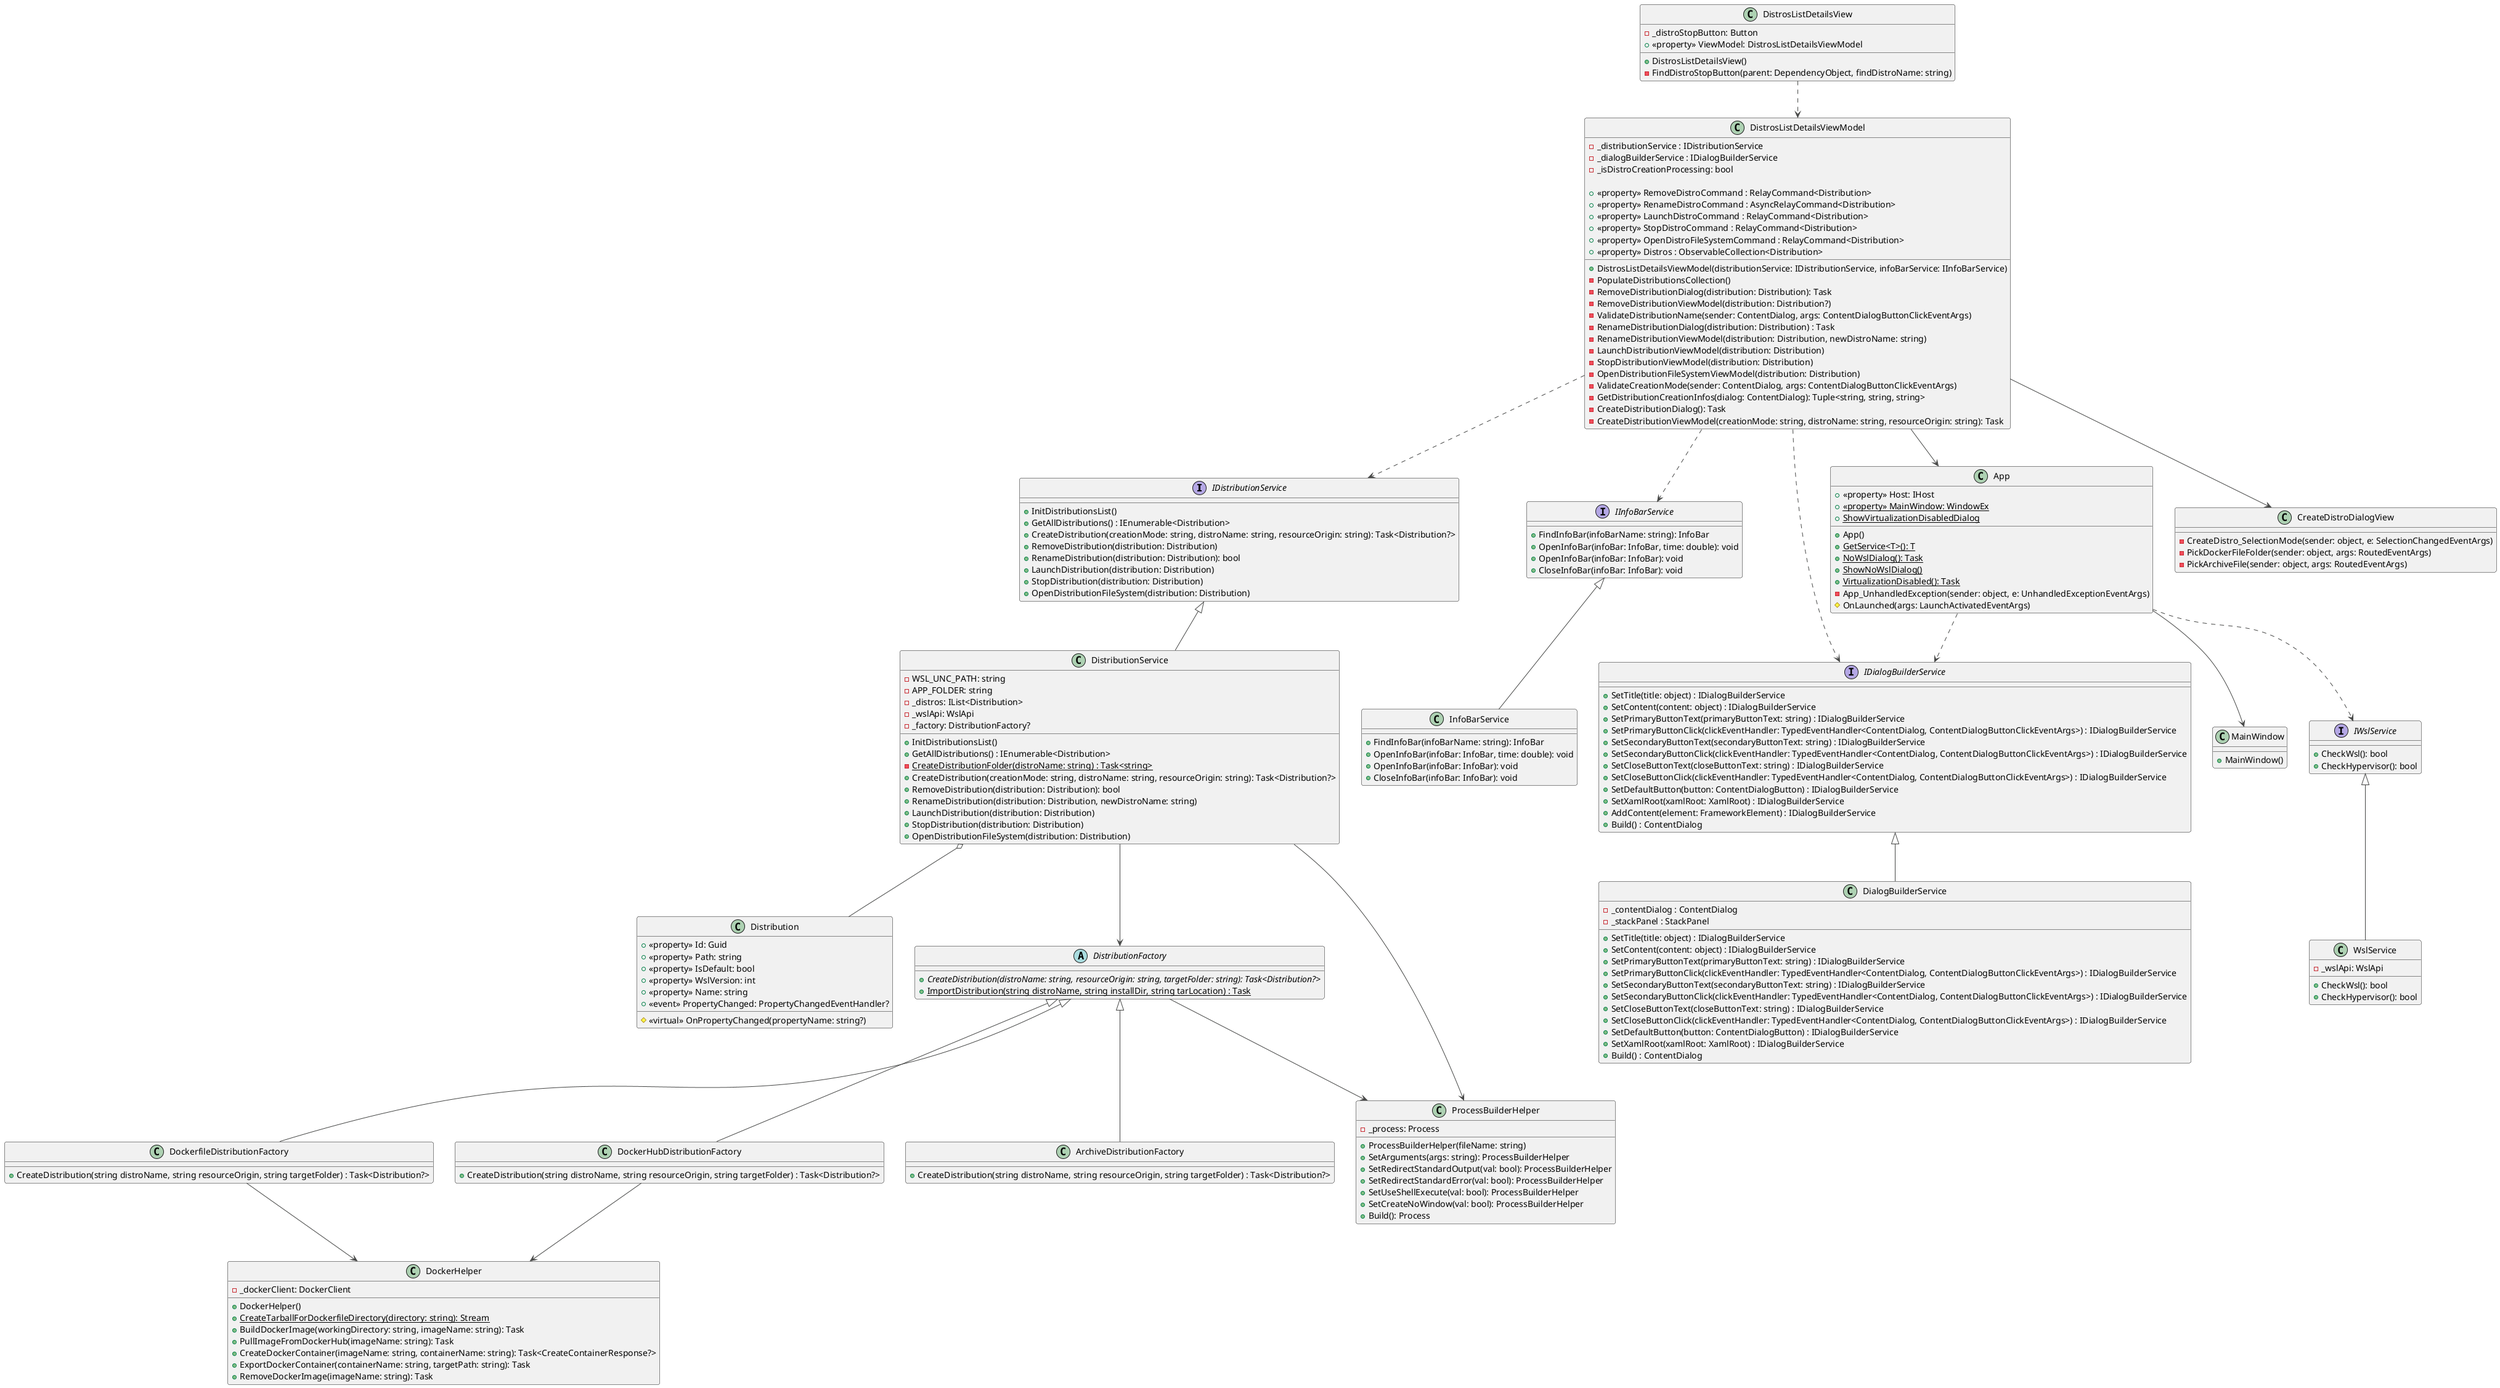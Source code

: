 ﻿@startuml
'https://plantuml.com/class-diagram

!theme vibrant
IDistributionService <|-- DistributionService
DistributionService --> DistributionFactory
IWslService <|-- WslService

IDialogBuilderService <|-- DialogBuilderService
IInfoBarService <|-- InfoBarService

DistributionFactory <|-- ArchiveDistributionFactory
DistributionFactory <|-- DockerfileDistributionFactory
DistributionFactory --> ProcessBuilderHelper
DockerfileDistributionFactory --> DockerHelper
DistributionFactory <|-- DockerHubDistributionFactory
DockerHubDistributionFactory --> DockerHelper

DistributionService o-- Distribution
DistributionService --> ProcessBuilderHelper

DistrosListDetailsViewModel ..> IDialogBuilderService
DistrosListDetailsViewModel ..> IInfoBarService
DistrosListDetailsViewModel ..> IDistributionService
DistrosListDetailsView ..> DistrosListDetailsViewModel
DistrosListDetailsViewModel --> App
DistrosListDetailsViewModel --> CreateDistroDialogView

App ..> IWslService
App ..> IDialogBuilderService
App --> MainWindow

class Distribution
{
    + <<property>> Id: Guid
    + <<property>> Path: string
    + <<property>> IsDefault: bool
    + <<property>> WslVersion: int
    + <<property>> Name: string
    + <<event>> PropertyChanged: PropertyChangedEventHandler?
    # <<virtual>> OnPropertyChanged(propertyName: string?)
}

class ProcessBuilderHelper
{
    - _process: Process
    + ProcessBuilderHelper(fileName: string)
    + SetArguments(args: string): ProcessBuilderHelper
    + SetRedirectStandardOutput(val: bool): ProcessBuilderHelper
    + SetRedirectStandardError(val: bool): ProcessBuilderHelper
    + SetUseShellExecute(val: bool): ProcessBuilderHelper
    + SetCreateNoWindow(val: bool): ProcessBuilderHelper
    + Build(): Process
}

class DockerHelper {
  - _dockerClient: DockerClient
  + DockerHelper()
  + {static} CreateTarballForDockerfileDirectory(directory: string): Stream
  + BuildDockerImage(workingDirectory: string, imageName: string): Task
  + PullImageFromDockerHub(imageName: string): Task
  + CreateDockerContainer(imageName: string, containerName: string): Task<CreateContainerResponse?>
  + ExportDockerContainer(containerName: string, targetPath: string): Task
  + RemoveDockerImage(imageName: string): Task
}


interface IDistributionService 
{
	+ InitDistributionsList()
	+ GetAllDistributions() : IEnumerable<Distribution>
	+ CreateDistribution(creationMode: string, distroName: string, resourceOrigin: string): Task<Distribution?>
	+ RemoveDistribution(distribution: Distribution)
	+ RenameDistribution(distribution: Distribution): bool
	+ LaunchDistribution(distribution: Distribution)
	+ StopDistribution(distribution: Distribution)
	+ OpenDistributionFileSystem(distribution: Distribution)
}

class DistributionService 
{
	- WSL_UNC_PATH: string
	- APP_FOLDER: string
	- _distros: IList<Distribution>
	- _wslApi: WslApi
	- _factory: DistributionFactory?
	+ InitDistributionsList()
	+ GetAllDistributions() : IEnumerable<Distribution>
	- {static} CreateDistributionFolder(distroName: string) : Task<string>
	+ CreateDistribution(creationMode: string, distroName: string, resourceOrigin: string): Task<Distribution?>
	+ RemoveDistribution(distribution: Distribution): bool
	+ RenameDistribution(distribution: Distribution, newDistroName: string)
	+ LaunchDistribution(distribution: Distribution)
	+ StopDistribution(distribution: Distribution)
	+ OpenDistributionFileSystem(distribution: Distribution)
}

interface IWslService
{
	+ CheckWsl(): bool
	+ CheckHypervisor(): bool
}

class WslService
{
	- _wslApi: WslApi
	+ CheckWsl(): bool
	+ CheckHypervisor(): bool
}

abstract class DistributionFactory
{
    + {abstract} CreateDistribution(distroName: string, resourceOrigin: string, targetFolder: string): Task<Distribution?>
    + {static} ImportDistribution(string distroName, string installDir, string tarLocation) : Task
}

class ArchiveDistributionFactory {
  + CreateDistribution(string distroName, string resourceOrigin, string targetFolder) : Task<Distribution?>
}

class DockerfileDistributionFactory {
  + CreateDistribution(string distroName, string resourceOrigin, string targetFolder) : Task<Distribution?>
}

class DockerHubDistributionFactory {
  + CreateDistribution(string distroName, string resourceOrigin, string targetFolder) : Task<Distribution?>
}

interface IInfoBarService 
{
  + FindInfoBar(infoBarName: string): InfoBar
  + OpenInfoBar(infoBar: InfoBar, time: double): void
  + OpenInfoBar(infoBar: InfoBar): void
  + CloseInfoBar(infoBar: InfoBar): void
}

class InfoBarService 
{
  + FindInfoBar(infoBarName: string): InfoBar
  + OpenInfoBar(infoBar: InfoBar, time: double): void
  + OpenInfoBar(infoBar: InfoBar): void
  + CloseInfoBar(infoBar: InfoBar): void
}

interface IDialogBuilderService 
{
  + SetTitle(title: object) : IDialogBuilderService
  + SetContent(content: object) : IDialogBuilderService
  + SetPrimaryButtonText(primaryButtonText: string) : IDialogBuilderService
  + SetPrimaryButtonClick(clickEventHandler: TypedEventHandler<ContentDialog, ContentDialogButtonClickEventArgs>) : IDialogBuilderService
  + SetSecondaryButtonText(secondaryButtonText: string) : IDialogBuilderService
  + SetSecondaryButtonClick(clickEventHandler: TypedEventHandler<ContentDialog, ContentDialogButtonClickEventArgs>) : IDialogBuilderService
  + SetCloseButtonText(closeButtonText: string) : IDialogBuilderService
  + SetCloseButtonClick(clickEventHandler: TypedEventHandler<ContentDialog, ContentDialogButtonClickEventArgs>) : IDialogBuilderService
  + SetDefaultButton(button: ContentDialogButton) : IDialogBuilderService
  + SetXamlRoot(xamlRoot: XamlRoot) : IDialogBuilderService
  + AddContent(element: FrameworkElement) : IDialogBuilderService
  + Build() : ContentDialog
}

class DialogBuilderService 
{
  - _contentDialog : ContentDialog
  - _stackPanel : StackPanel
  + SetTitle(title: object) : IDialogBuilderService
  + SetContent(content: object) : IDialogBuilderService
  + SetPrimaryButtonText(primaryButtonText: string) : IDialogBuilderService
  + SetPrimaryButtonClick(clickEventHandler: TypedEventHandler<ContentDialog, ContentDialogButtonClickEventArgs>) : IDialogBuilderService
  + SetSecondaryButtonText(secondaryButtonText: string) : IDialogBuilderService
  + SetSecondaryButtonClick(clickEventHandler: TypedEventHandler<ContentDialog, ContentDialogButtonClickEventArgs>) : IDialogBuilderService
  + SetCloseButtonText(closeButtonText: string) : IDialogBuilderService
  + SetCloseButtonClick(clickEventHandler: TypedEventHandler<ContentDialog, ContentDialogButtonClickEventArgs>) : IDialogBuilderService
  + SetDefaultButton(button: ContentDialogButton) : IDialogBuilderService
  + SetXamlRoot(xamlRoot: XamlRoot) : IDialogBuilderService
  + Build() : ContentDialog
}

class DistrosListDetailsViewModel 
{
  - _distributionService : IDistributionService
  - _dialogBuilderService : IDialogBuilderService
  - _isDistroCreationProcessing: bool
  
  + <<property>> RemoveDistroCommand : RelayCommand<Distribution>
  + <<property>> RenameDistroCommand : AsyncRelayCommand<Distribution>
  + <<property>> LaunchDistroCommand : RelayCommand<Distribution>
  + <<property>> StopDistroCommand : RelayCommand<Distribution>
  + <<property>> OpenDistroFileSystemCommand : RelayCommand<Distribution>
  + <<property>> Distros : ObservableCollection<Distribution>
  
  + DistrosListDetailsViewModel(distributionService: IDistributionService, infoBarService: IInfoBarService)
  - PopulateDistributionsCollection()
  - RemoveDistributionDialog(distribution: Distribution): Task
  - RemoveDistributionViewModel(distribution: Distribution?)
  - ValidateDistributionName(sender: ContentDialog, args: ContentDialogButtonClickEventArgs)
  - RenameDistributionDialog(distribution: Distribution) : Task
  - RenameDistributionViewModel(distribution: Distribution, newDistroName: string)
  - LaunchDistributionViewModel(distribution: Distribution)
  - StopDistributionViewModel(distribution: Distribution)
  - OpenDistributionFileSystemViewModel(distribution: Distribution)
  - ValidateCreationMode(sender: ContentDialog, args: ContentDialogButtonClickEventArgs)
  - GetDistributionCreationInfos(dialog: ContentDialog): Tuple<string, string, string>
  - CreateDistributionDialog(): Task
  - CreateDistributionViewModel(creationMode: string, distroName: string, resourceOrigin: string): Task
}

class DistrosListDetailsView
{
    - _distroStopButton: Button
    + <<property>> ViewModel: DistrosListDetailsViewModel
    + DistrosListDetailsView()
    - FindDistroStopButton(parent: DependencyObject, findDistroName: string)
}

class CreateDistroDialogView
{
    - CreateDistro_SelectionMode(sender: object, e: SelectionChangedEventArgs)
    - PickDockerFileFolder(sender: object, args: RoutedEventArgs)
    - PickArchiveFile(sender: object, args: RoutedEventArgs)
}

class App
{
    + <<property>> Host: IHost
    + {static} <<property>> MainWindow: WindowEx
    + App()
    + {static} GetService<T>(): T
    + {static} NoWslDialog(): Task
    + {static} ShowNoWslDialog()
    + {static} VirtualizationDisabled(): Task
    + {static} ShowVirtualizationDisabledDialog
    - App_UnhandledException(sender: object, e: UnhandledExceptionEventArgs)
    # OnLaunched(args: LaunchActivatedEventArgs)
}

class MainWindow
{
    + MainWindow()
}

@enduml